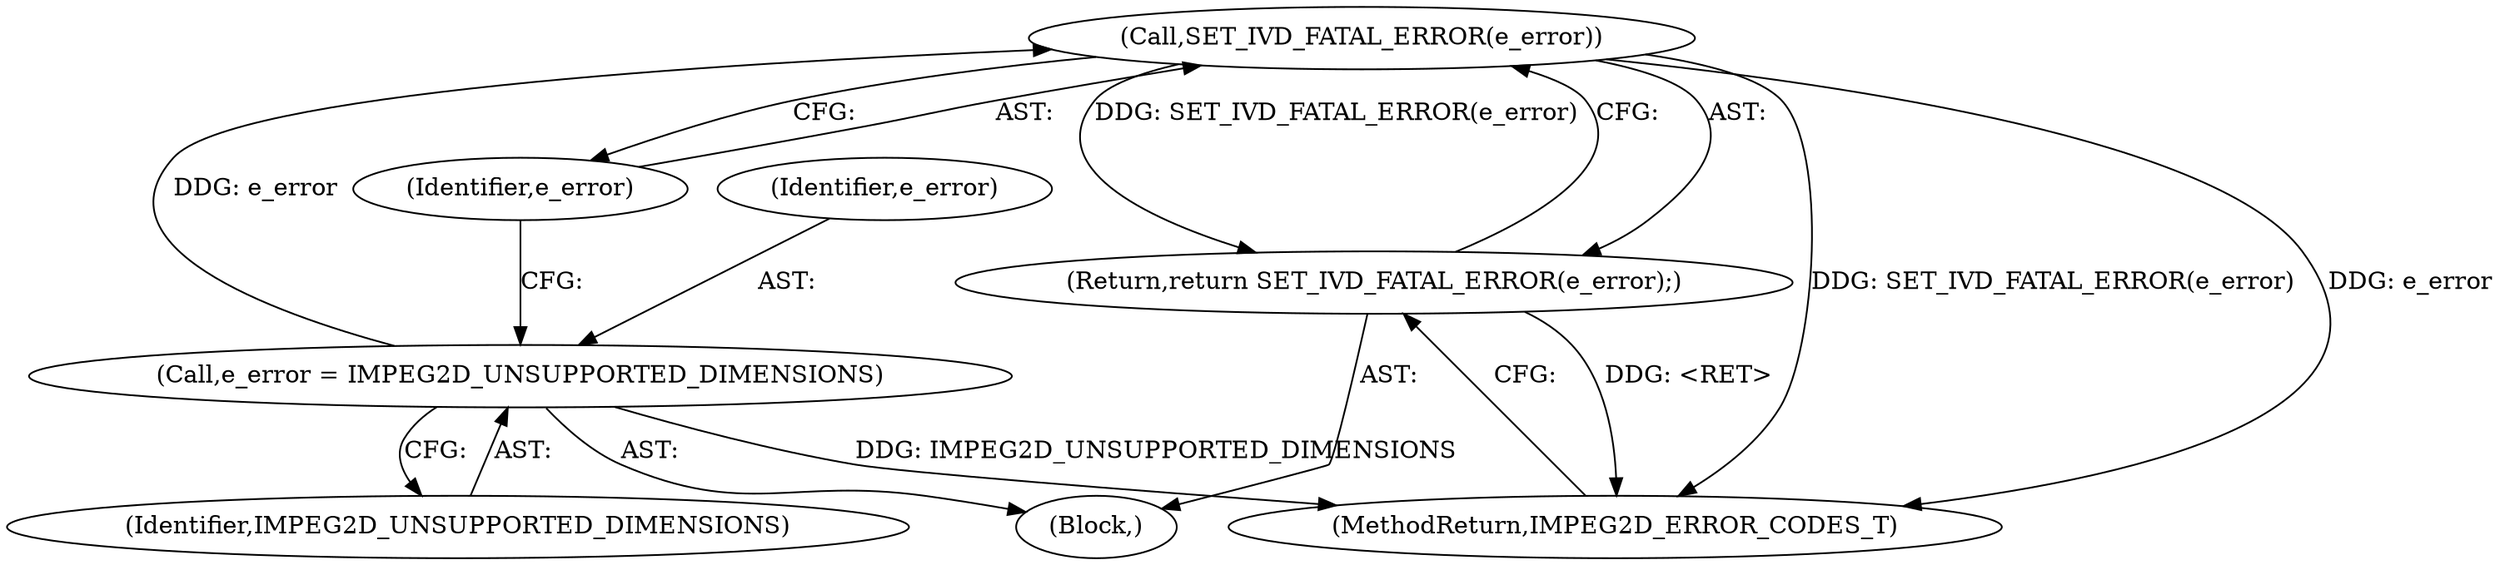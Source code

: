 digraph "1_Android_a86eb798d077b9b25c8f8c77e3c02c2f287c1ce7_0@del" {
"1000263" [label="(Call,SET_IVD_FATAL_ERROR(e_error))"];
"1000259" [label="(Call,e_error = IMPEG2D_UNSUPPORTED_DIMENSIONS)"];
"1000262" [label="(Return,return SET_IVD_FATAL_ERROR(e_error);)"];
"1000264" [label="(Identifier,e_error)"];
"1000260" [label="(Identifier,e_error)"];
"1000257" [label="(Block,)"];
"1000379" [label="(MethodReturn,IMPEG2D_ERROR_CODES_T)"];
"1000263" [label="(Call,SET_IVD_FATAL_ERROR(e_error))"];
"1000261" [label="(Identifier,IMPEG2D_UNSUPPORTED_DIMENSIONS)"];
"1000262" [label="(Return,return SET_IVD_FATAL_ERROR(e_error);)"];
"1000259" [label="(Call,e_error = IMPEG2D_UNSUPPORTED_DIMENSIONS)"];
"1000263" -> "1000262"  [label="AST: "];
"1000263" -> "1000264"  [label="CFG: "];
"1000264" -> "1000263"  [label="AST: "];
"1000262" -> "1000263"  [label="CFG: "];
"1000263" -> "1000379"  [label="DDG: SET_IVD_FATAL_ERROR(e_error)"];
"1000263" -> "1000379"  [label="DDG: e_error"];
"1000263" -> "1000262"  [label="DDG: SET_IVD_FATAL_ERROR(e_error)"];
"1000259" -> "1000263"  [label="DDG: e_error"];
"1000259" -> "1000257"  [label="AST: "];
"1000259" -> "1000261"  [label="CFG: "];
"1000260" -> "1000259"  [label="AST: "];
"1000261" -> "1000259"  [label="AST: "];
"1000264" -> "1000259"  [label="CFG: "];
"1000259" -> "1000379"  [label="DDG: IMPEG2D_UNSUPPORTED_DIMENSIONS"];
"1000262" -> "1000257"  [label="AST: "];
"1000379" -> "1000262"  [label="CFG: "];
"1000262" -> "1000379"  [label="DDG: <RET>"];
}
